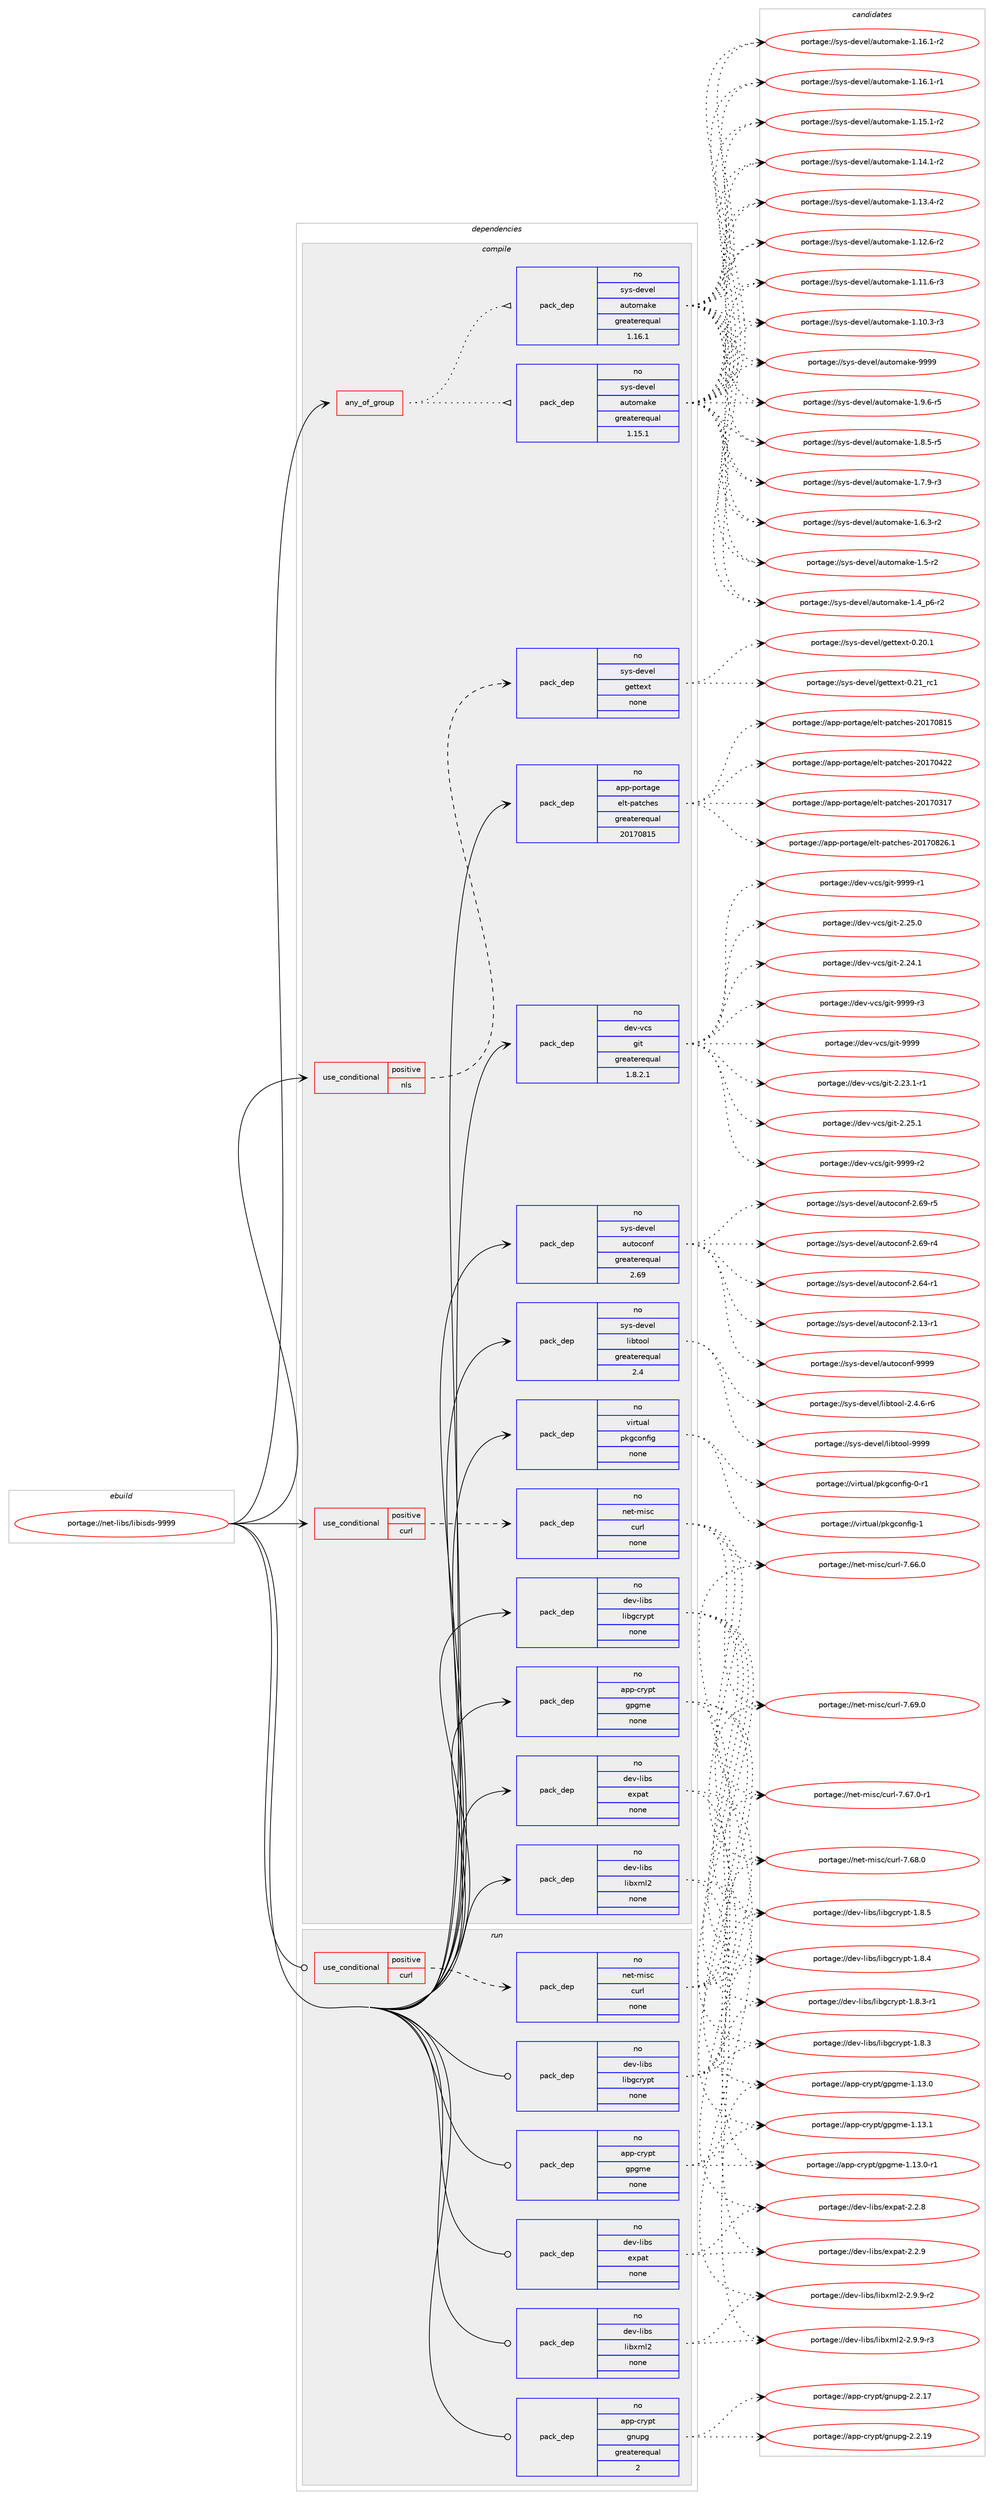 digraph prolog {

# *************
# Graph options
# *************

newrank=true;
concentrate=true;
compound=true;
graph [rankdir=LR,fontname=Helvetica,fontsize=10,ranksep=1.5];#, ranksep=2.5, nodesep=0.2];
edge  [arrowhead=vee];
node  [fontname=Helvetica,fontsize=10];

# **********
# The ebuild
# **********

subgraph cluster_leftcol {
color=gray;
rank=same;
label=<<i>ebuild</i>>;
id [label="portage://net-libs/libisds-9999", color=red, width=4, href="../net-libs/libisds-9999.svg"];
}

# ****************
# The dependencies
# ****************

subgraph cluster_midcol {
color=gray;
label=<<i>dependencies</i>>;
subgraph cluster_compile {
fillcolor="#eeeeee";
style=filled;
label=<<i>compile</i>>;
subgraph any1178 {
dependency59459 [label=<<TABLE BORDER="0" CELLBORDER="1" CELLSPACING="0" CELLPADDING="4"><TR><TD CELLPADDING="10">any_of_group</TD></TR></TABLE>>, shape=none, color=red];subgraph pack46381 {
dependency59460 [label=<<TABLE BORDER="0" CELLBORDER="1" CELLSPACING="0" CELLPADDING="4" WIDTH="220"><TR><TD ROWSPAN="6" CELLPADDING="30">pack_dep</TD></TR><TR><TD WIDTH="110">no</TD></TR><TR><TD>sys-devel</TD></TR><TR><TD>automake</TD></TR><TR><TD>greaterequal</TD></TR><TR><TD>1.16.1</TD></TR></TABLE>>, shape=none, color=blue];
}
dependency59459:e -> dependency59460:w [weight=20,style="dotted",arrowhead="oinv"];
subgraph pack46382 {
dependency59461 [label=<<TABLE BORDER="0" CELLBORDER="1" CELLSPACING="0" CELLPADDING="4" WIDTH="220"><TR><TD ROWSPAN="6" CELLPADDING="30">pack_dep</TD></TR><TR><TD WIDTH="110">no</TD></TR><TR><TD>sys-devel</TD></TR><TR><TD>automake</TD></TR><TR><TD>greaterequal</TD></TR><TR><TD>1.15.1</TD></TR></TABLE>>, shape=none, color=blue];
}
dependency59459:e -> dependency59461:w [weight=20,style="dotted",arrowhead="oinv"];
}
id:e -> dependency59459:w [weight=20,style="solid",arrowhead="vee"];
subgraph cond11879 {
dependency59462 [label=<<TABLE BORDER="0" CELLBORDER="1" CELLSPACING="0" CELLPADDING="4"><TR><TD ROWSPAN="3" CELLPADDING="10">use_conditional</TD></TR><TR><TD>positive</TD></TR><TR><TD>curl</TD></TR></TABLE>>, shape=none, color=red];
subgraph pack46383 {
dependency59463 [label=<<TABLE BORDER="0" CELLBORDER="1" CELLSPACING="0" CELLPADDING="4" WIDTH="220"><TR><TD ROWSPAN="6" CELLPADDING="30">pack_dep</TD></TR><TR><TD WIDTH="110">no</TD></TR><TR><TD>net-misc</TD></TR><TR><TD>curl</TD></TR><TR><TD>none</TD></TR><TR><TD></TD></TR></TABLE>>, shape=none, color=blue];
}
dependency59462:e -> dependency59463:w [weight=20,style="dashed",arrowhead="vee"];
}
id:e -> dependency59462:w [weight=20,style="solid",arrowhead="vee"];
subgraph cond11880 {
dependency59464 [label=<<TABLE BORDER="0" CELLBORDER="1" CELLSPACING="0" CELLPADDING="4"><TR><TD ROWSPAN="3" CELLPADDING="10">use_conditional</TD></TR><TR><TD>positive</TD></TR><TR><TD>nls</TD></TR></TABLE>>, shape=none, color=red];
subgraph pack46384 {
dependency59465 [label=<<TABLE BORDER="0" CELLBORDER="1" CELLSPACING="0" CELLPADDING="4" WIDTH="220"><TR><TD ROWSPAN="6" CELLPADDING="30">pack_dep</TD></TR><TR><TD WIDTH="110">no</TD></TR><TR><TD>sys-devel</TD></TR><TR><TD>gettext</TD></TR><TR><TD>none</TD></TR><TR><TD></TD></TR></TABLE>>, shape=none, color=blue];
}
dependency59464:e -> dependency59465:w [weight=20,style="dashed",arrowhead="vee"];
}
id:e -> dependency59464:w [weight=20,style="solid",arrowhead="vee"];
subgraph pack46385 {
dependency59466 [label=<<TABLE BORDER="0" CELLBORDER="1" CELLSPACING="0" CELLPADDING="4" WIDTH="220"><TR><TD ROWSPAN="6" CELLPADDING="30">pack_dep</TD></TR><TR><TD WIDTH="110">no</TD></TR><TR><TD>app-crypt</TD></TR><TR><TD>gpgme</TD></TR><TR><TD>none</TD></TR><TR><TD></TD></TR></TABLE>>, shape=none, color=blue];
}
id:e -> dependency59466:w [weight=20,style="solid",arrowhead="vee"];
subgraph pack46386 {
dependency59467 [label=<<TABLE BORDER="0" CELLBORDER="1" CELLSPACING="0" CELLPADDING="4" WIDTH="220"><TR><TD ROWSPAN="6" CELLPADDING="30">pack_dep</TD></TR><TR><TD WIDTH="110">no</TD></TR><TR><TD>app-portage</TD></TR><TR><TD>elt-patches</TD></TR><TR><TD>greaterequal</TD></TR><TR><TD>20170815</TD></TR></TABLE>>, shape=none, color=blue];
}
id:e -> dependency59467:w [weight=20,style="solid",arrowhead="vee"];
subgraph pack46387 {
dependency59468 [label=<<TABLE BORDER="0" CELLBORDER="1" CELLSPACING="0" CELLPADDING="4" WIDTH="220"><TR><TD ROWSPAN="6" CELLPADDING="30">pack_dep</TD></TR><TR><TD WIDTH="110">no</TD></TR><TR><TD>dev-libs</TD></TR><TR><TD>expat</TD></TR><TR><TD>none</TD></TR><TR><TD></TD></TR></TABLE>>, shape=none, color=blue];
}
id:e -> dependency59468:w [weight=20,style="solid",arrowhead="vee"];
subgraph pack46388 {
dependency59469 [label=<<TABLE BORDER="0" CELLBORDER="1" CELLSPACING="0" CELLPADDING="4" WIDTH="220"><TR><TD ROWSPAN="6" CELLPADDING="30">pack_dep</TD></TR><TR><TD WIDTH="110">no</TD></TR><TR><TD>dev-libs</TD></TR><TR><TD>libgcrypt</TD></TR><TR><TD>none</TD></TR><TR><TD></TD></TR></TABLE>>, shape=none, color=blue];
}
id:e -> dependency59469:w [weight=20,style="solid",arrowhead="vee"];
subgraph pack46389 {
dependency59470 [label=<<TABLE BORDER="0" CELLBORDER="1" CELLSPACING="0" CELLPADDING="4" WIDTH="220"><TR><TD ROWSPAN="6" CELLPADDING="30">pack_dep</TD></TR><TR><TD WIDTH="110">no</TD></TR><TR><TD>dev-libs</TD></TR><TR><TD>libxml2</TD></TR><TR><TD>none</TD></TR><TR><TD></TD></TR></TABLE>>, shape=none, color=blue];
}
id:e -> dependency59470:w [weight=20,style="solid",arrowhead="vee"];
subgraph pack46390 {
dependency59471 [label=<<TABLE BORDER="0" CELLBORDER="1" CELLSPACING="0" CELLPADDING="4" WIDTH="220"><TR><TD ROWSPAN="6" CELLPADDING="30">pack_dep</TD></TR><TR><TD WIDTH="110">no</TD></TR><TR><TD>dev-vcs</TD></TR><TR><TD>git</TD></TR><TR><TD>greaterequal</TD></TR><TR><TD>1.8.2.1</TD></TR></TABLE>>, shape=none, color=blue];
}
id:e -> dependency59471:w [weight=20,style="solid",arrowhead="vee"];
subgraph pack46391 {
dependency59472 [label=<<TABLE BORDER="0" CELLBORDER="1" CELLSPACING="0" CELLPADDING="4" WIDTH="220"><TR><TD ROWSPAN="6" CELLPADDING="30">pack_dep</TD></TR><TR><TD WIDTH="110">no</TD></TR><TR><TD>sys-devel</TD></TR><TR><TD>autoconf</TD></TR><TR><TD>greaterequal</TD></TR><TR><TD>2.69</TD></TR></TABLE>>, shape=none, color=blue];
}
id:e -> dependency59472:w [weight=20,style="solid",arrowhead="vee"];
subgraph pack46392 {
dependency59473 [label=<<TABLE BORDER="0" CELLBORDER="1" CELLSPACING="0" CELLPADDING="4" WIDTH="220"><TR><TD ROWSPAN="6" CELLPADDING="30">pack_dep</TD></TR><TR><TD WIDTH="110">no</TD></TR><TR><TD>sys-devel</TD></TR><TR><TD>libtool</TD></TR><TR><TD>greaterequal</TD></TR><TR><TD>2.4</TD></TR></TABLE>>, shape=none, color=blue];
}
id:e -> dependency59473:w [weight=20,style="solid",arrowhead="vee"];
subgraph pack46393 {
dependency59474 [label=<<TABLE BORDER="0" CELLBORDER="1" CELLSPACING="0" CELLPADDING="4" WIDTH="220"><TR><TD ROWSPAN="6" CELLPADDING="30">pack_dep</TD></TR><TR><TD WIDTH="110">no</TD></TR><TR><TD>virtual</TD></TR><TR><TD>pkgconfig</TD></TR><TR><TD>none</TD></TR><TR><TD></TD></TR></TABLE>>, shape=none, color=blue];
}
id:e -> dependency59474:w [weight=20,style="solid",arrowhead="vee"];
}
subgraph cluster_compileandrun {
fillcolor="#eeeeee";
style=filled;
label=<<i>compile and run</i>>;
}
subgraph cluster_run {
fillcolor="#eeeeee";
style=filled;
label=<<i>run</i>>;
subgraph cond11881 {
dependency59475 [label=<<TABLE BORDER="0" CELLBORDER="1" CELLSPACING="0" CELLPADDING="4"><TR><TD ROWSPAN="3" CELLPADDING="10">use_conditional</TD></TR><TR><TD>positive</TD></TR><TR><TD>curl</TD></TR></TABLE>>, shape=none, color=red];
subgraph pack46394 {
dependency59476 [label=<<TABLE BORDER="0" CELLBORDER="1" CELLSPACING="0" CELLPADDING="4" WIDTH="220"><TR><TD ROWSPAN="6" CELLPADDING="30">pack_dep</TD></TR><TR><TD WIDTH="110">no</TD></TR><TR><TD>net-misc</TD></TR><TR><TD>curl</TD></TR><TR><TD>none</TD></TR><TR><TD></TD></TR></TABLE>>, shape=none, color=blue];
}
dependency59475:e -> dependency59476:w [weight=20,style="dashed",arrowhead="vee"];
}
id:e -> dependency59475:w [weight=20,style="solid",arrowhead="odot"];
subgraph pack46395 {
dependency59477 [label=<<TABLE BORDER="0" CELLBORDER="1" CELLSPACING="0" CELLPADDING="4" WIDTH="220"><TR><TD ROWSPAN="6" CELLPADDING="30">pack_dep</TD></TR><TR><TD WIDTH="110">no</TD></TR><TR><TD>app-crypt</TD></TR><TR><TD>gnupg</TD></TR><TR><TD>greaterequal</TD></TR><TR><TD>2</TD></TR></TABLE>>, shape=none, color=blue];
}
id:e -> dependency59477:w [weight=20,style="solid",arrowhead="odot"];
subgraph pack46396 {
dependency59478 [label=<<TABLE BORDER="0" CELLBORDER="1" CELLSPACING="0" CELLPADDING="4" WIDTH="220"><TR><TD ROWSPAN="6" CELLPADDING="30">pack_dep</TD></TR><TR><TD WIDTH="110">no</TD></TR><TR><TD>app-crypt</TD></TR><TR><TD>gpgme</TD></TR><TR><TD>none</TD></TR><TR><TD></TD></TR></TABLE>>, shape=none, color=blue];
}
id:e -> dependency59478:w [weight=20,style="solid",arrowhead="odot"];
subgraph pack46397 {
dependency59479 [label=<<TABLE BORDER="0" CELLBORDER="1" CELLSPACING="0" CELLPADDING="4" WIDTH="220"><TR><TD ROWSPAN="6" CELLPADDING="30">pack_dep</TD></TR><TR><TD WIDTH="110">no</TD></TR><TR><TD>dev-libs</TD></TR><TR><TD>expat</TD></TR><TR><TD>none</TD></TR><TR><TD></TD></TR></TABLE>>, shape=none, color=blue];
}
id:e -> dependency59479:w [weight=20,style="solid",arrowhead="odot"];
subgraph pack46398 {
dependency59480 [label=<<TABLE BORDER="0" CELLBORDER="1" CELLSPACING="0" CELLPADDING="4" WIDTH="220"><TR><TD ROWSPAN="6" CELLPADDING="30">pack_dep</TD></TR><TR><TD WIDTH="110">no</TD></TR><TR><TD>dev-libs</TD></TR><TR><TD>libgcrypt</TD></TR><TR><TD>none</TD></TR><TR><TD></TD></TR></TABLE>>, shape=none, color=blue];
}
id:e -> dependency59480:w [weight=20,style="solid",arrowhead="odot"];
subgraph pack46399 {
dependency59481 [label=<<TABLE BORDER="0" CELLBORDER="1" CELLSPACING="0" CELLPADDING="4" WIDTH="220"><TR><TD ROWSPAN="6" CELLPADDING="30">pack_dep</TD></TR><TR><TD WIDTH="110">no</TD></TR><TR><TD>dev-libs</TD></TR><TR><TD>libxml2</TD></TR><TR><TD>none</TD></TR><TR><TD></TD></TR></TABLE>>, shape=none, color=blue];
}
id:e -> dependency59481:w [weight=20,style="solid",arrowhead="odot"];
}
}

# **************
# The candidates
# **************

subgraph cluster_choices {
rank=same;
color=gray;
label=<<i>candidates</i>>;

subgraph choice46381 {
color=black;
nodesep=1;
choice115121115451001011181011084797117116111109971071014557575757 [label="portage://sys-devel/automake-9999", color=red, width=4,href="../sys-devel/automake-9999.svg"];
choice115121115451001011181011084797117116111109971071014549465746544511453 [label="portage://sys-devel/automake-1.9.6-r5", color=red, width=4,href="../sys-devel/automake-1.9.6-r5.svg"];
choice115121115451001011181011084797117116111109971071014549465646534511453 [label="portage://sys-devel/automake-1.8.5-r5", color=red, width=4,href="../sys-devel/automake-1.8.5-r5.svg"];
choice115121115451001011181011084797117116111109971071014549465546574511451 [label="portage://sys-devel/automake-1.7.9-r3", color=red, width=4,href="../sys-devel/automake-1.7.9-r3.svg"];
choice115121115451001011181011084797117116111109971071014549465446514511450 [label="portage://sys-devel/automake-1.6.3-r2", color=red, width=4,href="../sys-devel/automake-1.6.3-r2.svg"];
choice11512111545100101118101108479711711611110997107101454946534511450 [label="portage://sys-devel/automake-1.5-r2", color=red, width=4,href="../sys-devel/automake-1.5-r2.svg"];
choice115121115451001011181011084797117116111109971071014549465295112544511450 [label="portage://sys-devel/automake-1.4_p6-r2", color=red, width=4,href="../sys-devel/automake-1.4_p6-r2.svg"];
choice11512111545100101118101108479711711611110997107101454946495446494511450 [label="portage://sys-devel/automake-1.16.1-r2", color=red, width=4,href="../sys-devel/automake-1.16.1-r2.svg"];
choice11512111545100101118101108479711711611110997107101454946495446494511449 [label="portage://sys-devel/automake-1.16.1-r1", color=red, width=4,href="../sys-devel/automake-1.16.1-r1.svg"];
choice11512111545100101118101108479711711611110997107101454946495346494511450 [label="portage://sys-devel/automake-1.15.1-r2", color=red, width=4,href="../sys-devel/automake-1.15.1-r2.svg"];
choice11512111545100101118101108479711711611110997107101454946495246494511450 [label="portage://sys-devel/automake-1.14.1-r2", color=red, width=4,href="../sys-devel/automake-1.14.1-r2.svg"];
choice11512111545100101118101108479711711611110997107101454946495146524511450 [label="portage://sys-devel/automake-1.13.4-r2", color=red, width=4,href="../sys-devel/automake-1.13.4-r2.svg"];
choice11512111545100101118101108479711711611110997107101454946495046544511450 [label="portage://sys-devel/automake-1.12.6-r2", color=red, width=4,href="../sys-devel/automake-1.12.6-r2.svg"];
choice11512111545100101118101108479711711611110997107101454946494946544511451 [label="portage://sys-devel/automake-1.11.6-r3", color=red, width=4,href="../sys-devel/automake-1.11.6-r3.svg"];
choice11512111545100101118101108479711711611110997107101454946494846514511451 [label="portage://sys-devel/automake-1.10.3-r3", color=red, width=4,href="../sys-devel/automake-1.10.3-r3.svg"];
dependency59460:e -> choice115121115451001011181011084797117116111109971071014557575757:w [style=dotted,weight="100"];
dependency59460:e -> choice115121115451001011181011084797117116111109971071014549465746544511453:w [style=dotted,weight="100"];
dependency59460:e -> choice115121115451001011181011084797117116111109971071014549465646534511453:w [style=dotted,weight="100"];
dependency59460:e -> choice115121115451001011181011084797117116111109971071014549465546574511451:w [style=dotted,weight="100"];
dependency59460:e -> choice115121115451001011181011084797117116111109971071014549465446514511450:w [style=dotted,weight="100"];
dependency59460:e -> choice11512111545100101118101108479711711611110997107101454946534511450:w [style=dotted,weight="100"];
dependency59460:e -> choice115121115451001011181011084797117116111109971071014549465295112544511450:w [style=dotted,weight="100"];
dependency59460:e -> choice11512111545100101118101108479711711611110997107101454946495446494511450:w [style=dotted,weight="100"];
dependency59460:e -> choice11512111545100101118101108479711711611110997107101454946495446494511449:w [style=dotted,weight="100"];
dependency59460:e -> choice11512111545100101118101108479711711611110997107101454946495346494511450:w [style=dotted,weight="100"];
dependency59460:e -> choice11512111545100101118101108479711711611110997107101454946495246494511450:w [style=dotted,weight="100"];
dependency59460:e -> choice11512111545100101118101108479711711611110997107101454946495146524511450:w [style=dotted,weight="100"];
dependency59460:e -> choice11512111545100101118101108479711711611110997107101454946495046544511450:w [style=dotted,weight="100"];
dependency59460:e -> choice11512111545100101118101108479711711611110997107101454946494946544511451:w [style=dotted,weight="100"];
dependency59460:e -> choice11512111545100101118101108479711711611110997107101454946494846514511451:w [style=dotted,weight="100"];
}
subgraph choice46382 {
color=black;
nodesep=1;
choice115121115451001011181011084797117116111109971071014557575757 [label="portage://sys-devel/automake-9999", color=red, width=4,href="../sys-devel/automake-9999.svg"];
choice115121115451001011181011084797117116111109971071014549465746544511453 [label="portage://sys-devel/automake-1.9.6-r5", color=red, width=4,href="../sys-devel/automake-1.9.6-r5.svg"];
choice115121115451001011181011084797117116111109971071014549465646534511453 [label="portage://sys-devel/automake-1.8.5-r5", color=red, width=4,href="../sys-devel/automake-1.8.5-r5.svg"];
choice115121115451001011181011084797117116111109971071014549465546574511451 [label="portage://sys-devel/automake-1.7.9-r3", color=red, width=4,href="../sys-devel/automake-1.7.9-r3.svg"];
choice115121115451001011181011084797117116111109971071014549465446514511450 [label="portage://sys-devel/automake-1.6.3-r2", color=red, width=4,href="../sys-devel/automake-1.6.3-r2.svg"];
choice11512111545100101118101108479711711611110997107101454946534511450 [label="portage://sys-devel/automake-1.5-r2", color=red, width=4,href="../sys-devel/automake-1.5-r2.svg"];
choice115121115451001011181011084797117116111109971071014549465295112544511450 [label="portage://sys-devel/automake-1.4_p6-r2", color=red, width=4,href="../sys-devel/automake-1.4_p6-r2.svg"];
choice11512111545100101118101108479711711611110997107101454946495446494511450 [label="portage://sys-devel/automake-1.16.1-r2", color=red, width=4,href="../sys-devel/automake-1.16.1-r2.svg"];
choice11512111545100101118101108479711711611110997107101454946495446494511449 [label="portage://sys-devel/automake-1.16.1-r1", color=red, width=4,href="../sys-devel/automake-1.16.1-r1.svg"];
choice11512111545100101118101108479711711611110997107101454946495346494511450 [label="portage://sys-devel/automake-1.15.1-r2", color=red, width=4,href="../sys-devel/automake-1.15.1-r2.svg"];
choice11512111545100101118101108479711711611110997107101454946495246494511450 [label="portage://sys-devel/automake-1.14.1-r2", color=red, width=4,href="../sys-devel/automake-1.14.1-r2.svg"];
choice11512111545100101118101108479711711611110997107101454946495146524511450 [label="portage://sys-devel/automake-1.13.4-r2", color=red, width=4,href="../sys-devel/automake-1.13.4-r2.svg"];
choice11512111545100101118101108479711711611110997107101454946495046544511450 [label="portage://sys-devel/automake-1.12.6-r2", color=red, width=4,href="../sys-devel/automake-1.12.6-r2.svg"];
choice11512111545100101118101108479711711611110997107101454946494946544511451 [label="portage://sys-devel/automake-1.11.6-r3", color=red, width=4,href="../sys-devel/automake-1.11.6-r3.svg"];
choice11512111545100101118101108479711711611110997107101454946494846514511451 [label="portage://sys-devel/automake-1.10.3-r3", color=red, width=4,href="../sys-devel/automake-1.10.3-r3.svg"];
dependency59461:e -> choice115121115451001011181011084797117116111109971071014557575757:w [style=dotted,weight="100"];
dependency59461:e -> choice115121115451001011181011084797117116111109971071014549465746544511453:w [style=dotted,weight="100"];
dependency59461:e -> choice115121115451001011181011084797117116111109971071014549465646534511453:w [style=dotted,weight="100"];
dependency59461:e -> choice115121115451001011181011084797117116111109971071014549465546574511451:w [style=dotted,weight="100"];
dependency59461:e -> choice115121115451001011181011084797117116111109971071014549465446514511450:w [style=dotted,weight="100"];
dependency59461:e -> choice11512111545100101118101108479711711611110997107101454946534511450:w [style=dotted,weight="100"];
dependency59461:e -> choice115121115451001011181011084797117116111109971071014549465295112544511450:w [style=dotted,weight="100"];
dependency59461:e -> choice11512111545100101118101108479711711611110997107101454946495446494511450:w [style=dotted,weight="100"];
dependency59461:e -> choice11512111545100101118101108479711711611110997107101454946495446494511449:w [style=dotted,weight="100"];
dependency59461:e -> choice11512111545100101118101108479711711611110997107101454946495346494511450:w [style=dotted,weight="100"];
dependency59461:e -> choice11512111545100101118101108479711711611110997107101454946495246494511450:w [style=dotted,weight="100"];
dependency59461:e -> choice11512111545100101118101108479711711611110997107101454946495146524511450:w [style=dotted,weight="100"];
dependency59461:e -> choice11512111545100101118101108479711711611110997107101454946495046544511450:w [style=dotted,weight="100"];
dependency59461:e -> choice11512111545100101118101108479711711611110997107101454946494946544511451:w [style=dotted,weight="100"];
dependency59461:e -> choice11512111545100101118101108479711711611110997107101454946494846514511451:w [style=dotted,weight="100"];
}
subgraph choice46383 {
color=black;
nodesep=1;
choice1101011164510910511599479911711410845554654574648 [label="portage://net-misc/curl-7.69.0", color=red, width=4,href="../net-misc/curl-7.69.0.svg"];
choice1101011164510910511599479911711410845554654564648 [label="portage://net-misc/curl-7.68.0", color=red, width=4,href="../net-misc/curl-7.68.0.svg"];
choice11010111645109105115994799117114108455546545546484511449 [label="portage://net-misc/curl-7.67.0-r1", color=red, width=4,href="../net-misc/curl-7.67.0-r1.svg"];
choice1101011164510910511599479911711410845554654544648 [label="portage://net-misc/curl-7.66.0", color=red, width=4,href="../net-misc/curl-7.66.0.svg"];
dependency59463:e -> choice1101011164510910511599479911711410845554654574648:w [style=dotted,weight="100"];
dependency59463:e -> choice1101011164510910511599479911711410845554654564648:w [style=dotted,weight="100"];
dependency59463:e -> choice11010111645109105115994799117114108455546545546484511449:w [style=dotted,weight="100"];
dependency59463:e -> choice1101011164510910511599479911711410845554654544648:w [style=dotted,weight="100"];
}
subgraph choice46384 {
color=black;
nodesep=1;
choice11512111545100101118101108471031011161161011201164548465049951149949 [label="portage://sys-devel/gettext-0.21_rc1", color=red, width=4,href="../sys-devel/gettext-0.21_rc1.svg"];
choice115121115451001011181011084710310111611610112011645484650484649 [label="portage://sys-devel/gettext-0.20.1", color=red, width=4,href="../sys-devel/gettext-0.20.1.svg"];
dependency59465:e -> choice11512111545100101118101108471031011161161011201164548465049951149949:w [style=dotted,weight="100"];
dependency59465:e -> choice115121115451001011181011084710310111611610112011645484650484649:w [style=dotted,weight="100"];
}
subgraph choice46385 {
color=black;
nodesep=1;
choice9711211245991141211121164710311210310910145494649514649 [label="portage://app-crypt/gpgme-1.13.1", color=red, width=4,href="../app-crypt/gpgme-1.13.1.svg"];
choice97112112459911412111211647103112103109101454946495146484511449 [label="portage://app-crypt/gpgme-1.13.0-r1", color=red, width=4,href="../app-crypt/gpgme-1.13.0-r1.svg"];
choice9711211245991141211121164710311210310910145494649514648 [label="portage://app-crypt/gpgme-1.13.0", color=red, width=4,href="../app-crypt/gpgme-1.13.0.svg"];
dependency59466:e -> choice9711211245991141211121164710311210310910145494649514649:w [style=dotted,weight="100"];
dependency59466:e -> choice97112112459911412111211647103112103109101454946495146484511449:w [style=dotted,weight="100"];
dependency59466:e -> choice9711211245991141211121164710311210310910145494649514648:w [style=dotted,weight="100"];
}
subgraph choice46386 {
color=black;
nodesep=1;
choice971121124511211111411697103101471011081164511297116991041011154550484955485650544649 [label="portage://app-portage/elt-patches-20170826.1", color=red, width=4,href="../app-portage/elt-patches-20170826.1.svg"];
choice97112112451121111141169710310147101108116451129711699104101115455048495548564953 [label="portage://app-portage/elt-patches-20170815", color=red, width=4,href="../app-portage/elt-patches-20170815.svg"];
choice97112112451121111141169710310147101108116451129711699104101115455048495548525050 [label="portage://app-portage/elt-patches-20170422", color=red, width=4,href="../app-portage/elt-patches-20170422.svg"];
choice97112112451121111141169710310147101108116451129711699104101115455048495548514955 [label="portage://app-portage/elt-patches-20170317", color=red, width=4,href="../app-portage/elt-patches-20170317.svg"];
dependency59467:e -> choice971121124511211111411697103101471011081164511297116991041011154550484955485650544649:w [style=dotted,weight="100"];
dependency59467:e -> choice97112112451121111141169710310147101108116451129711699104101115455048495548564953:w [style=dotted,weight="100"];
dependency59467:e -> choice97112112451121111141169710310147101108116451129711699104101115455048495548525050:w [style=dotted,weight="100"];
dependency59467:e -> choice97112112451121111141169710310147101108116451129711699104101115455048495548514955:w [style=dotted,weight="100"];
}
subgraph choice46387 {
color=black;
nodesep=1;
choice10010111845108105981154710112011297116455046504657 [label="portage://dev-libs/expat-2.2.9", color=red, width=4,href="../dev-libs/expat-2.2.9.svg"];
choice10010111845108105981154710112011297116455046504656 [label="portage://dev-libs/expat-2.2.8", color=red, width=4,href="../dev-libs/expat-2.2.8.svg"];
dependency59468:e -> choice10010111845108105981154710112011297116455046504657:w [style=dotted,weight="100"];
dependency59468:e -> choice10010111845108105981154710112011297116455046504656:w [style=dotted,weight="100"];
}
subgraph choice46388 {
color=black;
nodesep=1;
choice1001011184510810598115471081059810399114121112116454946564653 [label="portage://dev-libs/libgcrypt-1.8.5", color=red, width=4,href="../dev-libs/libgcrypt-1.8.5.svg"];
choice1001011184510810598115471081059810399114121112116454946564652 [label="portage://dev-libs/libgcrypt-1.8.4", color=red, width=4,href="../dev-libs/libgcrypt-1.8.4.svg"];
choice10010111845108105981154710810598103991141211121164549465646514511449 [label="portage://dev-libs/libgcrypt-1.8.3-r1", color=red, width=4,href="../dev-libs/libgcrypt-1.8.3-r1.svg"];
choice1001011184510810598115471081059810399114121112116454946564651 [label="portage://dev-libs/libgcrypt-1.8.3", color=red, width=4,href="../dev-libs/libgcrypt-1.8.3.svg"];
dependency59469:e -> choice1001011184510810598115471081059810399114121112116454946564653:w [style=dotted,weight="100"];
dependency59469:e -> choice1001011184510810598115471081059810399114121112116454946564652:w [style=dotted,weight="100"];
dependency59469:e -> choice10010111845108105981154710810598103991141211121164549465646514511449:w [style=dotted,weight="100"];
dependency59469:e -> choice1001011184510810598115471081059810399114121112116454946564651:w [style=dotted,weight="100"];
}
subgraph choice46389 {
color=black;
nodesep=1;
choice10010111845108105981154710810598120109108504550465746574511451 [label="portage://dev-libs/libxml2-2.9.9-r3", color=red, width=4,href="../dev-libs/libxml2-2.9.9-r3.svg"];
choice10010111845108105981154710810598120109108504550465746574511450 [label="portage://dev-libs/libxml2-2.9.9-r2", color=red, width=4,href="../dev-libs/libxml2-2.9.9-r2.svg"];
dependency59470:e -> choice10010111845108105981154710810598120109108504550465746574511451:w [style=dotted,weight="100"];
dependency59470:e -> choice10010111845108105981154710810598120109108504550465746574511450:w [style=dotted,weight="100"];
}
subgraph choice46390 {
color=black;
nodesep=1;
choice10010111845118991154710310511645575757574511451 [label="portage://dev-vcs/git-9999-r3", color=red, width=4,href="../dev-vcs/git-9999-r3.svg"];
choice10010111845118991154710310511645575757574511450 [label="portage://dev-vcs/git-9999-r2", color=red, width=4,href="../dev-vcs/git-9999-r2.svg"];
choice10010111845118991154710310511645575757574511449 [label="portage://dev-vcs/git-9999-r1", color=red, width=4,href="../dev-vcs/git-9999-r1.svg"];
choice1001011184511899115471031051164557575757 [label="portage://dev-vcs/git-9999", color=red, width=4,href="../dev-vcs/git-9999.svg"];
choice10010111845118991154710310511645504650534649 [label="portage://dev-vcs/git-2.25.1", color=red, width=4,href="../dev-vcs/git-2.25.1.svg"];
choice10010111845118991154710310511645504650534648 [label="portage://dev-vcs/git-2.25.0", color=red, width=4,href="../dev-vcs/git-2.25.0.svg"];
choice10010111845118991154710310511645504650524649 [label="portage://dev-vcs/git-2.24.1", color=red, width=4,href="../dev-vcs/git-2.24.1.svg"];
choice100101118451189911547103105116455046505146494511449 [label="portage://dev-vcs/git-2.23.1-r1", color=red, width=4,href="../dev-vcs/git-2.23.1-r1.svg"];
dependency59471:e -> choice10010111845118991154710310511645575757574511451:w [style=dotted,weight="100"];
dependency59471:e -> choice10010111845118991154710310511645575757574511450:w [style=dotted,weight="100"];
dependency59471:e -> choice10010111845118991154710310511645575757574511449:w [style=dotted,weight="100"];
dependency59471:e -> choice1001011184511899115471031051164557575757:w [style=dotted,weight="100"];
dependency59471:e -> choice10010111845118991154710310511645504650534649:w [style=dotted,weight="100"];
dependency59471:e -> choice10010111845118991154710310511645504650534648:w [style=dotted,weight="100"];
dependency59471:e -> choice10010111845118991154710310511645504650524649:w [style=dotted,weight="100"];
dependency59471:e -> choice100101118451189911547103105116455046505146494511449:w [style=dotted,weight="100"];
}
subgraph choice46391 {
color=black;
nodesep=1;
choice115121115451001011181011084797117116111991111101024557575757 [label="portage://sys-devel/autoconf-9999", color=red, width=4,href="../sys-devel/autoconf-9999.svg"];
choice1151211154510010111810110847971171161119911111010245504654574511453 [label="portage://sys-devel/autoconf-2.69-r5", color=red, width=4,href="../sys-devel/autoconf-2.69-r5.svg"];
choice1151211154510010111810110847971171161119911111010245504654574511452 [label="portage://sys-devel/autoconf-2.69-r4", color=red, width=4,href="../sys-devel/autoconf-2.69-r4.svg"];
choice1151211154510010111810110847971171161119911111010245504654524511449 [label="portage://sys-devel/autoconf-2.64-r1", color=red, width=4,href="../sys-devel/autoconf-2.64-r1.svg"];
choice1151211154510010111810110847971171161119911111010245504649514511449 [label="portage://sys-devel/autoconf-2.13-r1", color=red, width=4,href="../sys-devel/autoconf-2.13-r1.svg"];
dependency59472:e -> choice115121115451001011181011084797117116111991111101024557575757:w [style=dotted,weight="100"];
dependency59472:e -> choice1151211154510010111810110847971171161119911111010245504654574511453:w [style=dotted,weight="100"];
dependency59472:e -> choice1151211154510010111810110847971171161119911111010245504654574511452:w [style=dotted,weight="100"];
dependency59472:e -> choice1151211154510010111810110847971171161119911111010245504654524511449:w [style=dotted,weight="100"];
dependency59472:e -> choice1151211154510010111810110847971171161119911111010245504649514511449:w [style=dotted,weight="100"];
}
subgraph choice46392 {
color=black;
nodesep=1;
choice1151211154510010111810110847108105981161111111084557575757 [label="portage://sys-devel/libtool-9999", color=red, width=4,href="../sys-devel/libtool-9999.svg"];
choice1151211154510010111810110847108105981161111111084550465246544511454 [label="portage://sys-devel/libtool-2.4.6-r6", color=red, width=4,href="../sys-devel/libtool-2.4.6-r6.svg"];
dependency59473:e -> choice1151211154510010111810110847108105981161111111084557575757:w [style=dotted,weight="100"];
dependency59473:e -> choice1151211154510010111810110847108105981161111111084550465246544511454:w [style=dotted,weight="100"];
}
subgraph choice46393 {
color=black;
nodesep=1;
choice1181051141161179710847112107103991111101021051034549 [label="portage://virtual/pkgconfig-1", color=red, width=4,href="../virtual/pkgconfig-1.svg"];
choice11810511411611797108471121071039911111010210510345484511449 [label="portage://virtual/pkgconfig-0-r1", color=red, width=4,href="../virtual/pkgconfig-0-r1.svg"];
dependency59474:e -> choice1181051141161179710847112107103991111101021051034549:w [style=dotted,weight="100"];
dependency59474:e -> choice11810511411611797108471121071039911111010210510345484511449:w [style=dotted,weight="100"];
}
subgraph choice46394 {
color=black;
nodesep=1;
choice1101011164510910511599479911711410845554654574648 [label="portage://net-misc/curl-7.69.0", color=red, width=4,href="../net-misc/curl-7.69.0.svg"];
choice1101011164510910511599479911711410845554654564648 [label="portage://net-misc/curl-7.68.0", color=red, width=4,href="../net-misc/curl-7.68.0.svg"];
choice11010111645109105115994799117114108455546545546484511449 [label="portage://net-misc/curl-7.67.0-r1", color=red, width=4,href="../net-misc/curl-7.67.0-r1.svg"];
choice1101011164510910511599479911711410845554654544648 [label="portage://net-misc/curl-7.66.0", color=red, width=4,href="../net-misc/curl-7.66.0.svg"];
dependency59476:e -> choice1101011164510910511599479911711410845554654574648:w [style=dotted,weight="100"];
dependency59476:e -> choice1101011164510910511599479911711410845554654564648:w [style=dotted,weight="100"];
dependency59476:e -> choice11010111645109105115994799117114108455546545546484511449:w [style=dotted,weight="100"];
dependency59476:e -> choice1101011164510910511599479911711410845554654544648:w [style=dotted,weight="100"];
}
subgraph choice46395 {
color=black;
nodesep=1;
choice9711211245991141211121164710311011711210345504650464957 [label="portage://app-crypt/gnupg-2.2.19", color=red, width=4,href="../app-crypt/gnupg-2.2.19.svg"];
choice9711211245991141211121164710311011711210345504650464955 [label="portage://app-crypt/gnupg-2.2.17", color=red, width=4,href="../app-crypt/gnupg-2.2.17.svg"];
dependency59477:e -> choice9711211245991141211121164710311011711210345504650464957:w [style=dotted,weight="100"];
dependency59477:e -> choice9711211245991141211121164710311011711210345504650464955:w [style=dotted,weight="100"];
}
subgraph choice46396 {
color=black;
nodesep=1;
choice9711211245991141211121164710311210310910145494649514649 [label="portage://app-crypt/gpgme-1.13.1", color=red, width=4,href="../app-crypt/gpgme-1.13.1.svg"];
choice97112112459911412111211647103112103109101454946495146484511449 [label="portage://app-crypt/gpgme-1.13.0-r1", color=red, width=4,href="../app-crypt/gpgme-1.13.0-r1.svg"];
choice9711211245991141211121164710311210310910145494649514648 [label="portage://app-crypt/gpgme-1.13.0", color=red, width=4,href="../app-crypt/gpgme-1.13.0.svg"];
dependency59478:e -> choice9711211245991141211121164710311210310910145494649514649:w [style=dotted,weight="100"];
dependency59478:e -> choice97112112459911412111211647103112103109101454946495146484511449:w [style=dotted,weight="100"];
dependency59478:e -> choice9711211245991141211121164710311210310910145494649514648:w [style=dotted,weight="100"];
}
subgraph choice46397 {
color=black;
nodesep=1;
choice10010111845108105981154710112011297116455046504657 [label="portage://dev-libs/expat-2.2.9", color=red, width=4,href="../dev-libs/expat-2.2.9.svg"];
choice10010111845108105981154710112011297116455046504656 [label="portage://dev-libs/expat-2.2.8", color=red, width=4,href="../dev-libs/expat-2.2.8.svg"];
dependency59479:e -> choice10010111845108105981154710112011297116455046504657:w [style=dotted,weight="100"];
dependency59479:e -> choice10010111845108105981154710112011297116455046504656:w [style=dotted,weight="100"];
}
subgraph choice46398 {
color=black;
nodesep=1;
choice1001011184510810598115471081059810399114121112116454946564653 [label="portage://dev-libs/libgcrypt-1.8.5", color=red, width=4,href="../dev-libs/libgcrypt-1.8.5.svg"];
choice1001011184510810598115471081059810399114121112116454946564652 [label="portage://dev-libs/libgcrypt-1.8.4", color=red, width=4,href="../dev-libs/libgcrypt-1.8.4.svg"];
choice10010111845108105981154710810598103991141211121164549465646514511449 [label="portage://dev-libs/libgcrypt-1.8.3-r1", color=red, width=4,href="../dev-libs/libgcrypt-1.8.3-r1.svg"];
choice1001011184510810598115471081059810399114121112116454946564651 [label="portage://dev-libs/libgcrypt-1.8.3", color=red, width=4,href="../dev-libs/libgcrypt-1.8.3.svg"];
dependency59480:e -> choice1001011184510810598115471081059810399114121112116454946564653:w [style=dotted,weight="100"];
dependency59480:e -> choice1001011184510810598115471081059810399114121112116454946564652:w [style=dotted,weight="100"];
dependency59480:e -> choice10010111845108105981154710810598103991141211121164549465646514511449:w [style=dotted,weight="100"];
dependency59480:e -> choice1001011184510810598115471081059810399114121112116454946564651:w [style=dotted,weight="100"];
}
subgraph choice46399 {
color=black;
nodesep=1;
choice10010111845108105981154710810598120109108504550465746574511451 [label="portage://dev-libs/libxml2-2.9.9-r3", color=red, width=4,href="../dev-libs/libxml2-2.9.9-r3.svg"];
choice10010111845108105981154710810598120109108504550465746574511450 [label="portage://dev-libs/libxml2-2.9.9-r2", color=red, width=4,href="../dev-libs/libxml2-2.9.9-r2.svg"];
dependency59481:e -> choice10010111845108105981154710810598120109108504550465746574511451:w [style=dotted,weight="100"];
dependency59481:e -> choice10010111845108105981154710810598120109108504550465746574511450:w [style=dotted,weight="100"];
}
}

}
